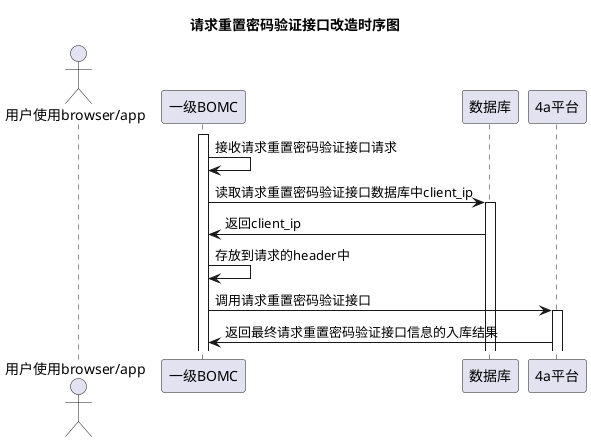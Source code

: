 @startuml
title 	请求重置密码验证接口改造时序图

actor "用户使用browser/app"
participant "一级BOMC" as A
participant "数据库" as B
participant "4a平台" as C

activate A

A   -> A:接收请求重置密码验证接口请求

A   -> B:读取请求重置密码验证接口数据库中client_ip
activate B
B   -> A:返回client_ip
A   -> A:存放到请求的header中

A   -> C :调用请求重置密码验证接口
activate C
C   -> A :返回最终请求重置密码验证接口信息的入库结果
@enduml